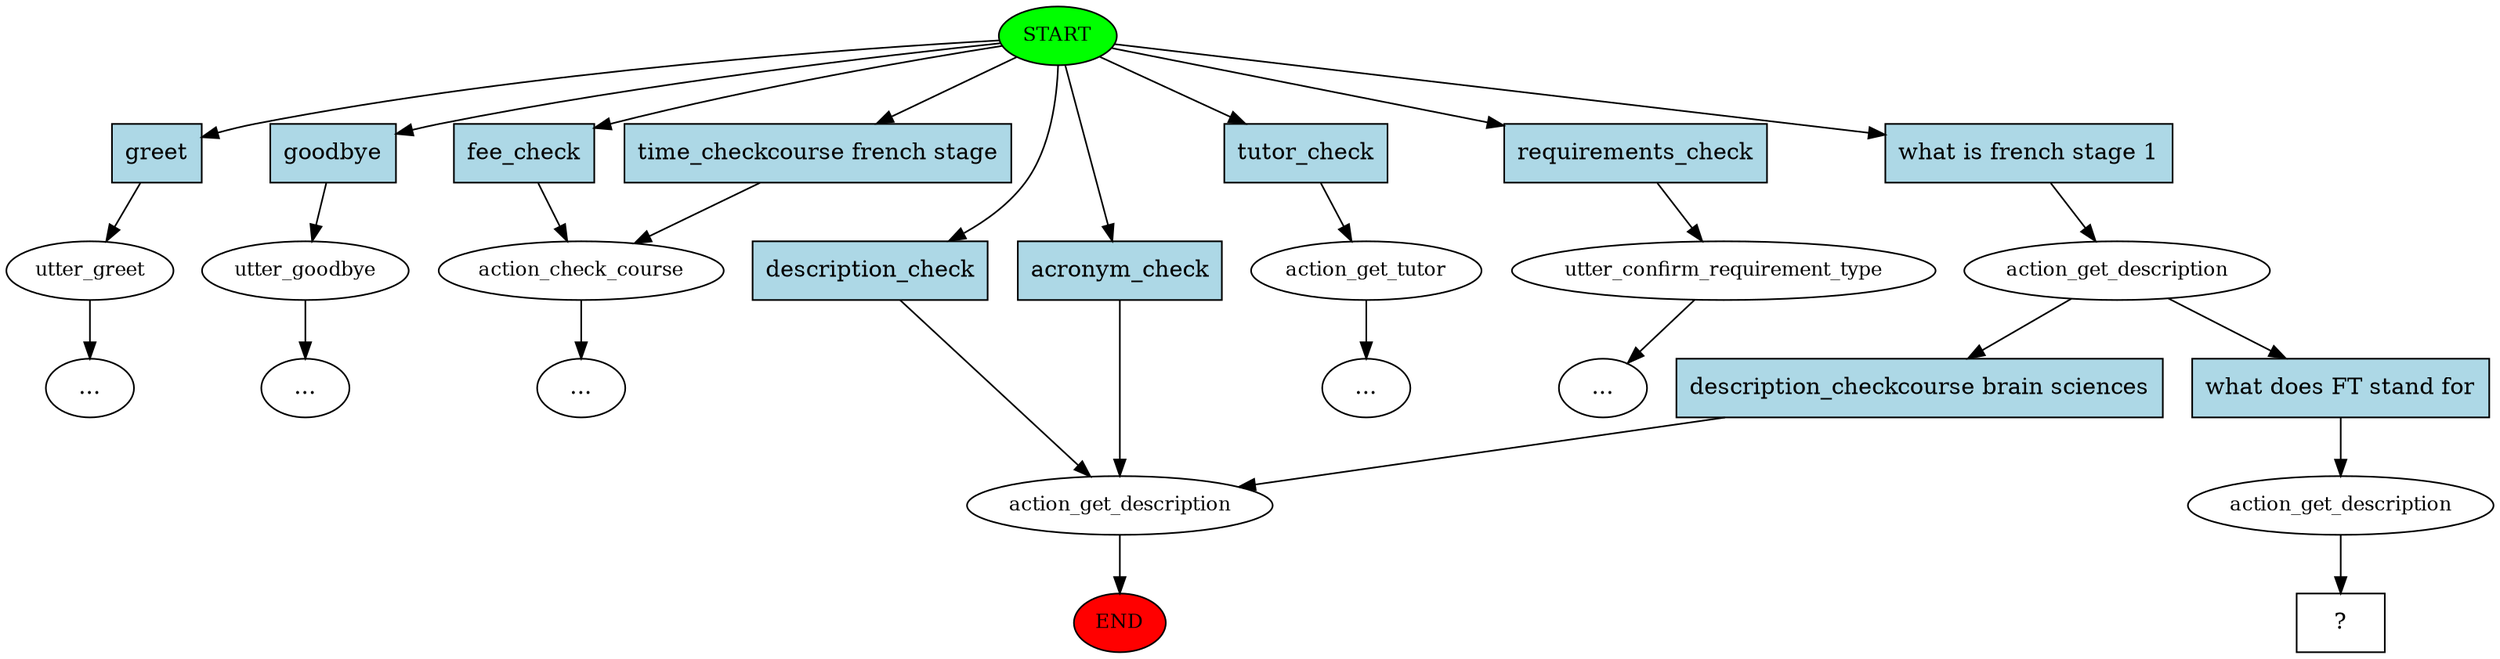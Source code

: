 digraph  {
0 [class="start active", fillcolor=green, fontsize=12, label=START, style=filled];
"-1" [class=end, fillcolor=red, fontsize=12, label=END, style=filled];
1 [class="", fontsize=12, label=utter_greet];
"-3" [class=ellipsis, label="..."];
2 [class="", fontsize=12, label=utter_goodbye];
"-4" [class=ellipsis, label="..."];
3 [class="", fontsize=12, label=action_check_course];
7 [class="", fontsize=12, label=action_get_description];
9 [class="", fontsize=12, label=action_get_tutor];
"-9" [class=ellipsis, label="..."];
10 [class="", fontsize=12, label=utter_confirm_requirement_type];
"-10" [class=ellipsis, label="..."];
"-12" [class=ellipsis, label="..."];
13 [class=active, fontsize=12, label=action_get_description];
16 [class=active, fontsize=12, label=action_get_description];
17 [class="intent dashed active", label="  ?  ", shape=rect];
18 [class=intent, fillcolor=lightblue, label=greet, shape=rect, style=filled];
19 [class=intent, fillcolor=lightblue, label=goodbye, shape=rect, style=filled];
20 [class=intent, fillcolor=lightblue, label=fee_check, shape=rect, style=filled];
21 [class=intent, fillcolor=lightblue, label="time_checkcourse french stage", shape=rect, style=filled];
22 [class=intent, fillcolor=lightblue, label=description_check, shape=rect, style=filled];
23 [class=intent, fillcolor=lightblue, label=acronym_check, shape=rect, style=filled];
24 [class=intent, fillcolor=lightblue, label=tutor_check, shape=rect, style=filled];
25 [class=intent, fillcolor=lightblue, label=requirements_check, shape=rect, style=filled];
26 [class="intent active", fillcolor=lightblue, label="what is french stage 1", shape=rect, style=filled];
27 [class=intent, fillcolor=lightblue, label="description_checkcourse brain sciences", shape=rect, style=filled];
28 [class="intent active", fillcolor=lightblue, label="what does FT stand for", shape=rect, style=filled];
0 -> 18  [class="", key=0];
0 -> 19  [class="", key=0];
0 -> 20  [class="", key=0];
0 -> 21  [class="", key=0];
0 -> 22  [class="", key=0];
0 -> 23  [class="", key=0];
0 -> 24  [class="", key=0];
0 -> 25  [class="", key=0];
0 -> 26  [class=active, key=0];
1 -> "-3"  [class="", key=NONE, label=""];
2 -> "-4"  [class="", key=NONE, label=""];
3 -> "-12"  [class="", key=NONE, label=""];
7 -> "-1"  [class="", key=NONE, label=""];
9 -> "-9"  [class="", key=NONE, label=""];
10 -> "-10"  [class="", key=NONE, label=""];
13 -> 27  [class="", key=0];
13 -> 28  [class=active, key=0];
16 -> 17  [class=active, key=NONE, label=""];
18 -> 1  [class="", key=0];
19 -> 2  [class="", key=0];
20 -> 3  [class="", key=0];
21 -> 3  [class="", key=0];
22 -> 7  [class="", key=0];
23 -> 7  [class="", key=0];
24 -> 9  [class="", key=0];
25 -> 10  [class="", key=0];
26 -> 13  [class=active, key=0];
27 -> 7  [class="", key=0];
28 -> 16  [class=active, key=0];
}
